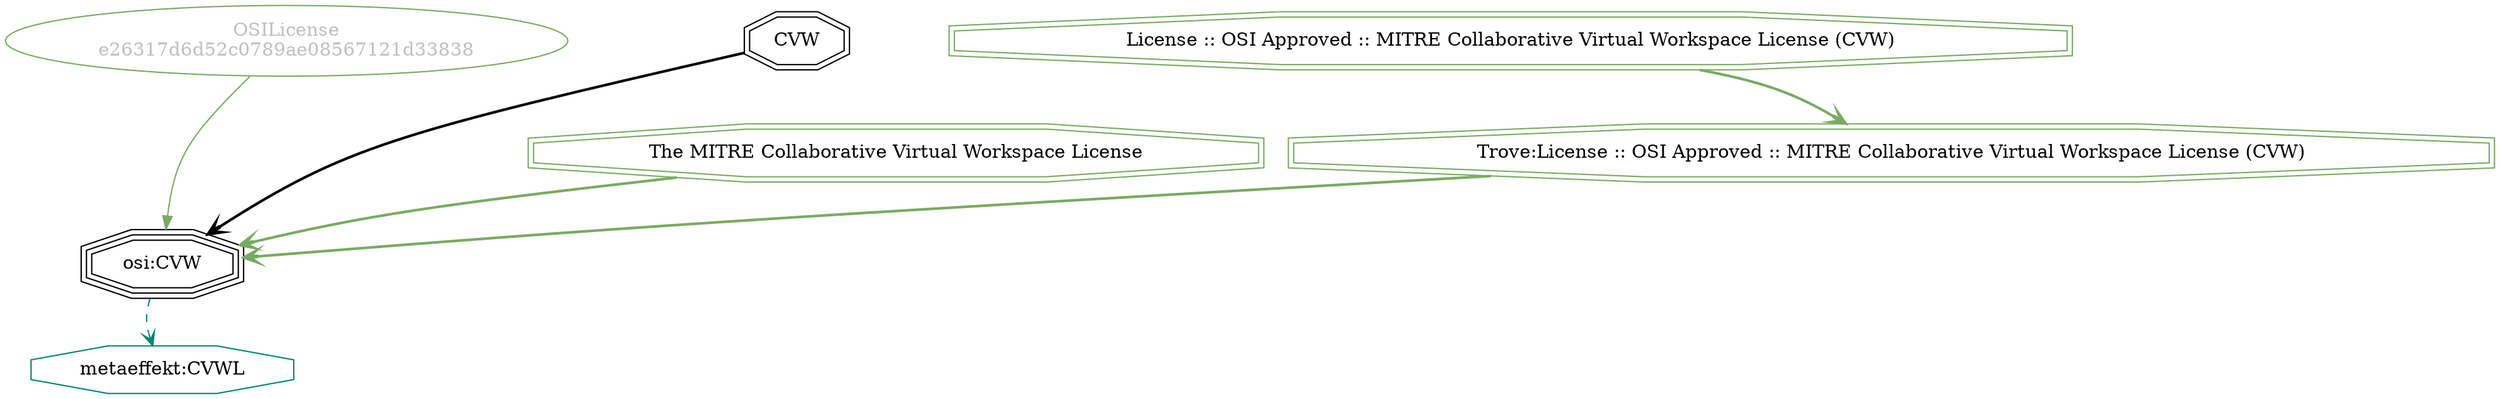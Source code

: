 strict digraph {
    node [shape=box];
    graph [splines=curved];
    4982 [label="OSILicense\ne26317d6d52c0789ae08567121d33838"
         ,fontcolor=gray
         ,color="#78ab63"
         ,fillcolor="beige;1"
         ,shape=ellipse];
    4983 [label="osi:CVW"
         ,shape=tripleoctagon];
    4984 [label=CVW
         ,shape=doubleoctagon];
    4985 [label="The MITRE Collaborative Virtual Workspace License"
         ,color="#78ab63"
         ,shape=doubleoctagon];
    4986 [label="Trove:License :: OSI Approved :: MITRE Collaborative Virtual Workspace License (CVW)"
         ,color="#78ab63"
         ,shape=doubleoctagon];
    4987 [label="License :: OSI Approved :: MITRE Collaborative Virtual Workspace License (CVW)"
         ,color="#78ab63"
         ,shape=doubleoctagon];
    40597 [label="metaeffekt:CVWL"
          ,color="#00876c"
          ,shape=octagon];
    4982 -> 4983 [weight=0.5
                 ,color="#78ab63"];
    4983 -> 40597 [style=dashed
                  ,arrowhead=vee
                  ,weight=0.5
                  ,color="#00876c"];
    4984 -> 4983 [style=bold
                 ,arrowhead=vee
                 ,weight=0.7];
    4985 -> 4983 [style=bold
                 ,arrowhead=vee
                 ,weight=0.7
                 ,color="#78ab63"];
    4986 -> 4983 [style=bold
                 ,arrowhead=vee
                 ,weight=0.7
                 ,color="#78ab63"];
    4987 -> 4986 [style=bold
                 ,arrowhead=vee
                 ,weight=0.7
                 ,color="#78ab63"];
}
